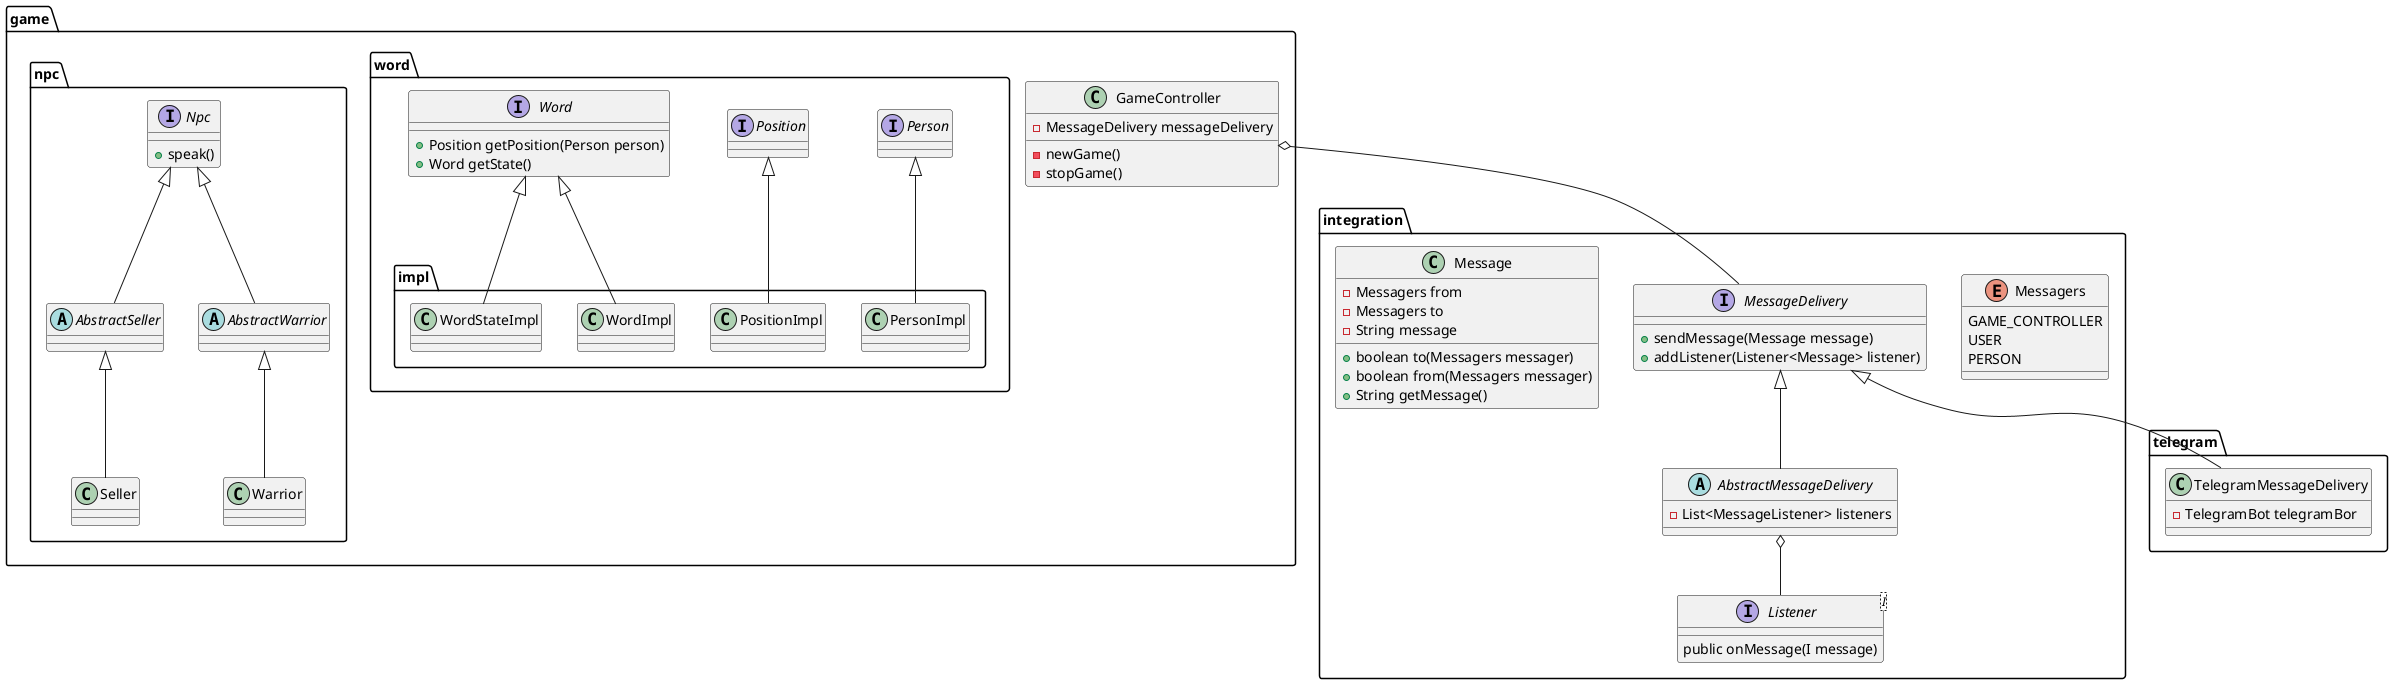 @startuml

package integration {

    enum Messagers {
        GAME_CONTROLLER
        USER
        PERSON
    }

    interface MessageDelivery {
        + sendMessage(Message message)
        + addListener(Listener<Message> listener)
    }

    interface Listener<I> {
        public onMessage(I message)
    }

    abstract class AbstractMessageDelivery {
        - List<MessageListener> listeners
    }
    MessageDelivery <|-- AbstractMessageDelivery
    AbstractMessageDelivery o-- Listener

    class Message {
        - Messagers from
        - Messagers to
        - String message

        + boolean to(Messagers messager)
        + boolean from(Messagers messager)
        + String getMessage()
    }
}

package game {
    class GameController {
        - MessageDelivery messageDelivery

        - newGame()
        - stopGame()
    }
    GameController o-- MessageDelivery

    package word{

        interface Person {

        }

        interface Position {

        }

        interface Word {
            + Position getPosition(Person person)
            + Word getState()
        }

        package impl {

            class PersonImpl {

            }
            Person <|-- PersonImpl

            class PositionImpl {

            }
            Position <|-- PositionImpl

            class WordImpl {

            }
            Word <|-- WordImpl

            class WordStateImpl {

            }
            Word <|-- WordStateImpl
        }
    }

    package npc {

        interface Npc {
            + speak()
        }

        abstract class AbstractSeller {

        }
        Npc <|-- AbstractSeller

        class Seller {

        }
        AbstractSeller <|-- Seller

        abstract class AbstractWarrior {

        }
        Npc <|-- AbstractWarrior

        class Warrior {

        }
        AbstractWarrior <|-- Warrior

    }

}

package telegram {
    class TelegramMessageDelivery {
        - TelegramBot telegramBor
    }
    MessageDelivery <|-- TelegramMessageDelivery
}

@enduml